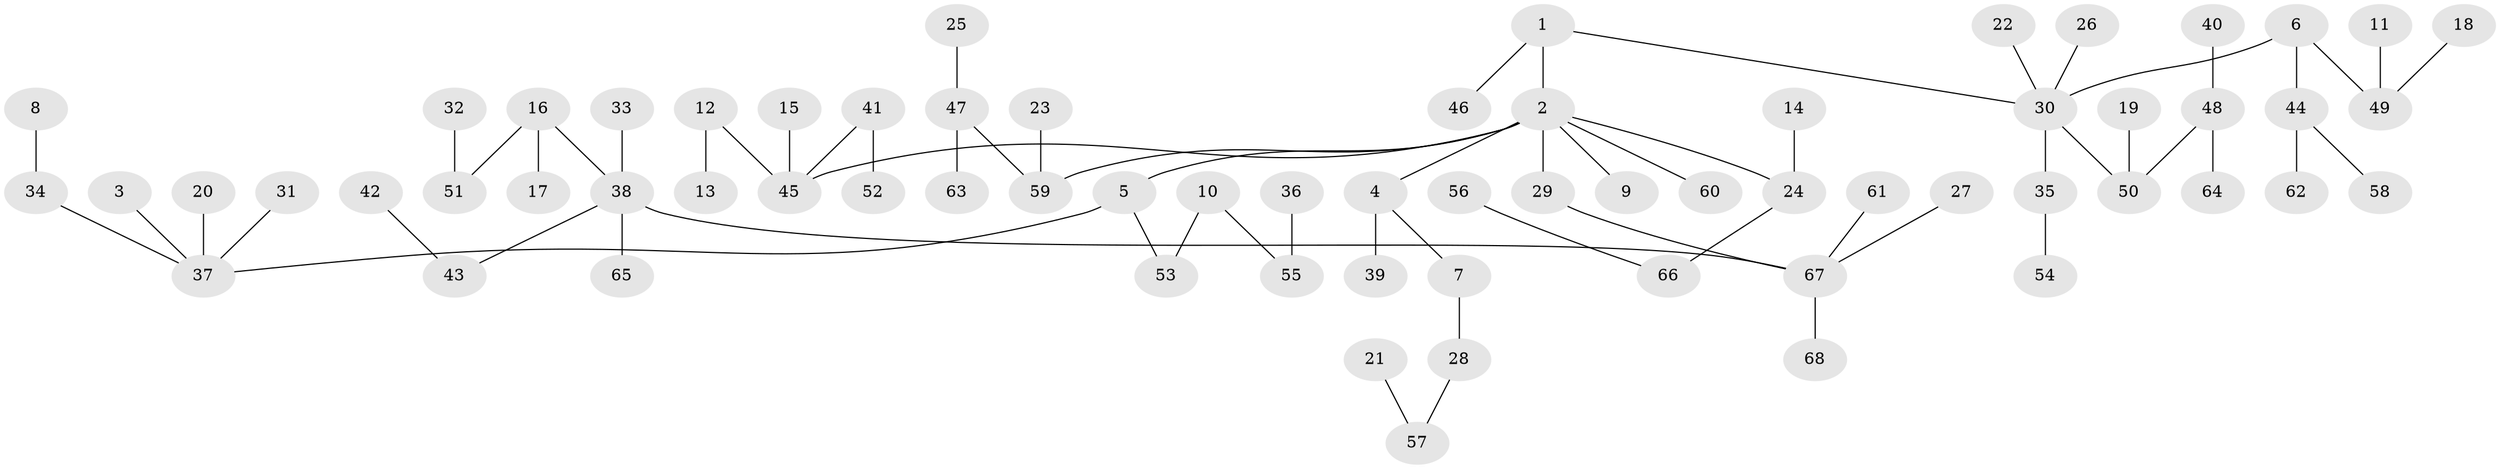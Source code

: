 // original degree distribution, {7: 0.014705882352941176, 3: 0.16176470588235295, 4: 0.03676470588235294, 5: 0.029411764705882353, 2: 0.27205882352941174, 6: 0.014705882352941176, 1: 0.47058823529411764}
// Generated by graph-tools (version 1.1) at 2025/50/03/09/25 03:50:21]
// undirected, 68 vertices, 67 edges
graph export_dot {
graph [start="1"]
  node [color=gray90,style=filled];
  1;
  2;
  3;
  4;
  5;
  6;
  7;
  8;
  9;
  10;
  11;
  12;
  13;
  14;
  15;
  16;
  17;
  18;
  19;
  20;
  21;
  22;
  23;
  24;
  25;
  26;
  27;
  28;
  29;
  30;
  31;
  32;
  33;
  34;
  35;
  36;
  37;
  38;
  39;
  40;
  41;
  42;
  43;
  44;
  45;
  46;
  47;
  48;
  49;
  50;
  51;
  52;
  53;
  54;
  55;
  56;
  57;
  58;
  59;
  60;
  61;
  62;
  63;
  64;
  65;
  66;
  67;
  68;
  1 -- 2 [weight=1.0];
  1 -- 30 [weight=1.0];
  1 -- 46 [weight=1.0];
  2 -- 4 [weight=1.0];
  2 -- 5 [weight=1.0];
  2 -- 9 [weight=1.0];
  2 -- 24 [weight=1.0];
  2 -- 29 [weight=1.0];
  2 -- 45 [weight=1.0];
  2 -- 59 [weight=1.0];
  2 -- 60 [weight=1.0];
  3 -- 37 [weight=1.0];
  4 -- 7 [weight=1.0];
  4 -- 39 [weight=1.0];
  5 -- 37 [weight=1.0];
  5 -- 53 [weight=1.0];
  6 -- 30 [weight=1.0];
  6 -- 44 [weight=1.0];
  6 -- 49 [weight=1.0];
  7 -- 28 [weight=1.0];
  8 -- 34 [weight=1.0];
  10 -- 53 [weight=1.0];
  10 -- 55 [weight=1.0];
  11 -- 49 [weight=1.0];
  12 -- 13 [weight=1.0];
  12 -- 45 [weight=1.0];
  14 -- 24 [weight=1.0];
  15 -- 45 [weight=1.0];
  16 -- 17 [weight=1.0];
  16 -- 38 [weight=1.0];
  16 -- 51 [weight=1.0];
  18 -- 49 [weight=1.0];
  19 -- 50 [weight=1.0];
  20 -- 37 [weight=1.0];
  21 -- 57 [weight=1.0];
  22 -- 30 [weight=1.0];
  23 -- 59 [weight=1.0];
  24 -- 66 [weight=1.0];
  25 -- 47 [weight=1.0];
  26 -- 30 [weight=1.0];
  27 -- 67 [weight=1.0];
  28 -- 57 [weight=1.0];
  29 -- 67 [weight=1.0];
  30 -- 35 [weight=1.0];
  30 -- 50 [weight=1.0];
  31 -- 37 [weight=1.0];
  32 -- 51 [weight=1.0];
  33 -- 38 [weight=1.0];
  34 -- 37 [weight=1.0];
  35 -- 54 [weight=1.0];
  36 -- 55 [weight=1.0];
  38 -- 43 [weight=1.0];
  38 -- 65 [weight=1.0];
  38 -- 67 [weight=1.0];
  40 -- 48 [weight=1.0];
  41 -- 45 [weight=1.0];
  41 -- 52 [weight=1.0];
  42 -- 43 [weight=1.0];
  44 -- 58 [weight=1.0];
  44 -- 62 [weight=1.0];
  47 -- 59 [weight=1.0];
  47 -- 63 [weight=1.0];
  48 -- 50 [weight=1.0];
  48 -- 64 [weight=1.0];
  56 -- 66 [weight=1.0];
  61 -- 67 [weight=1.0];
  67 -- 68 [weight=1.0];
}
